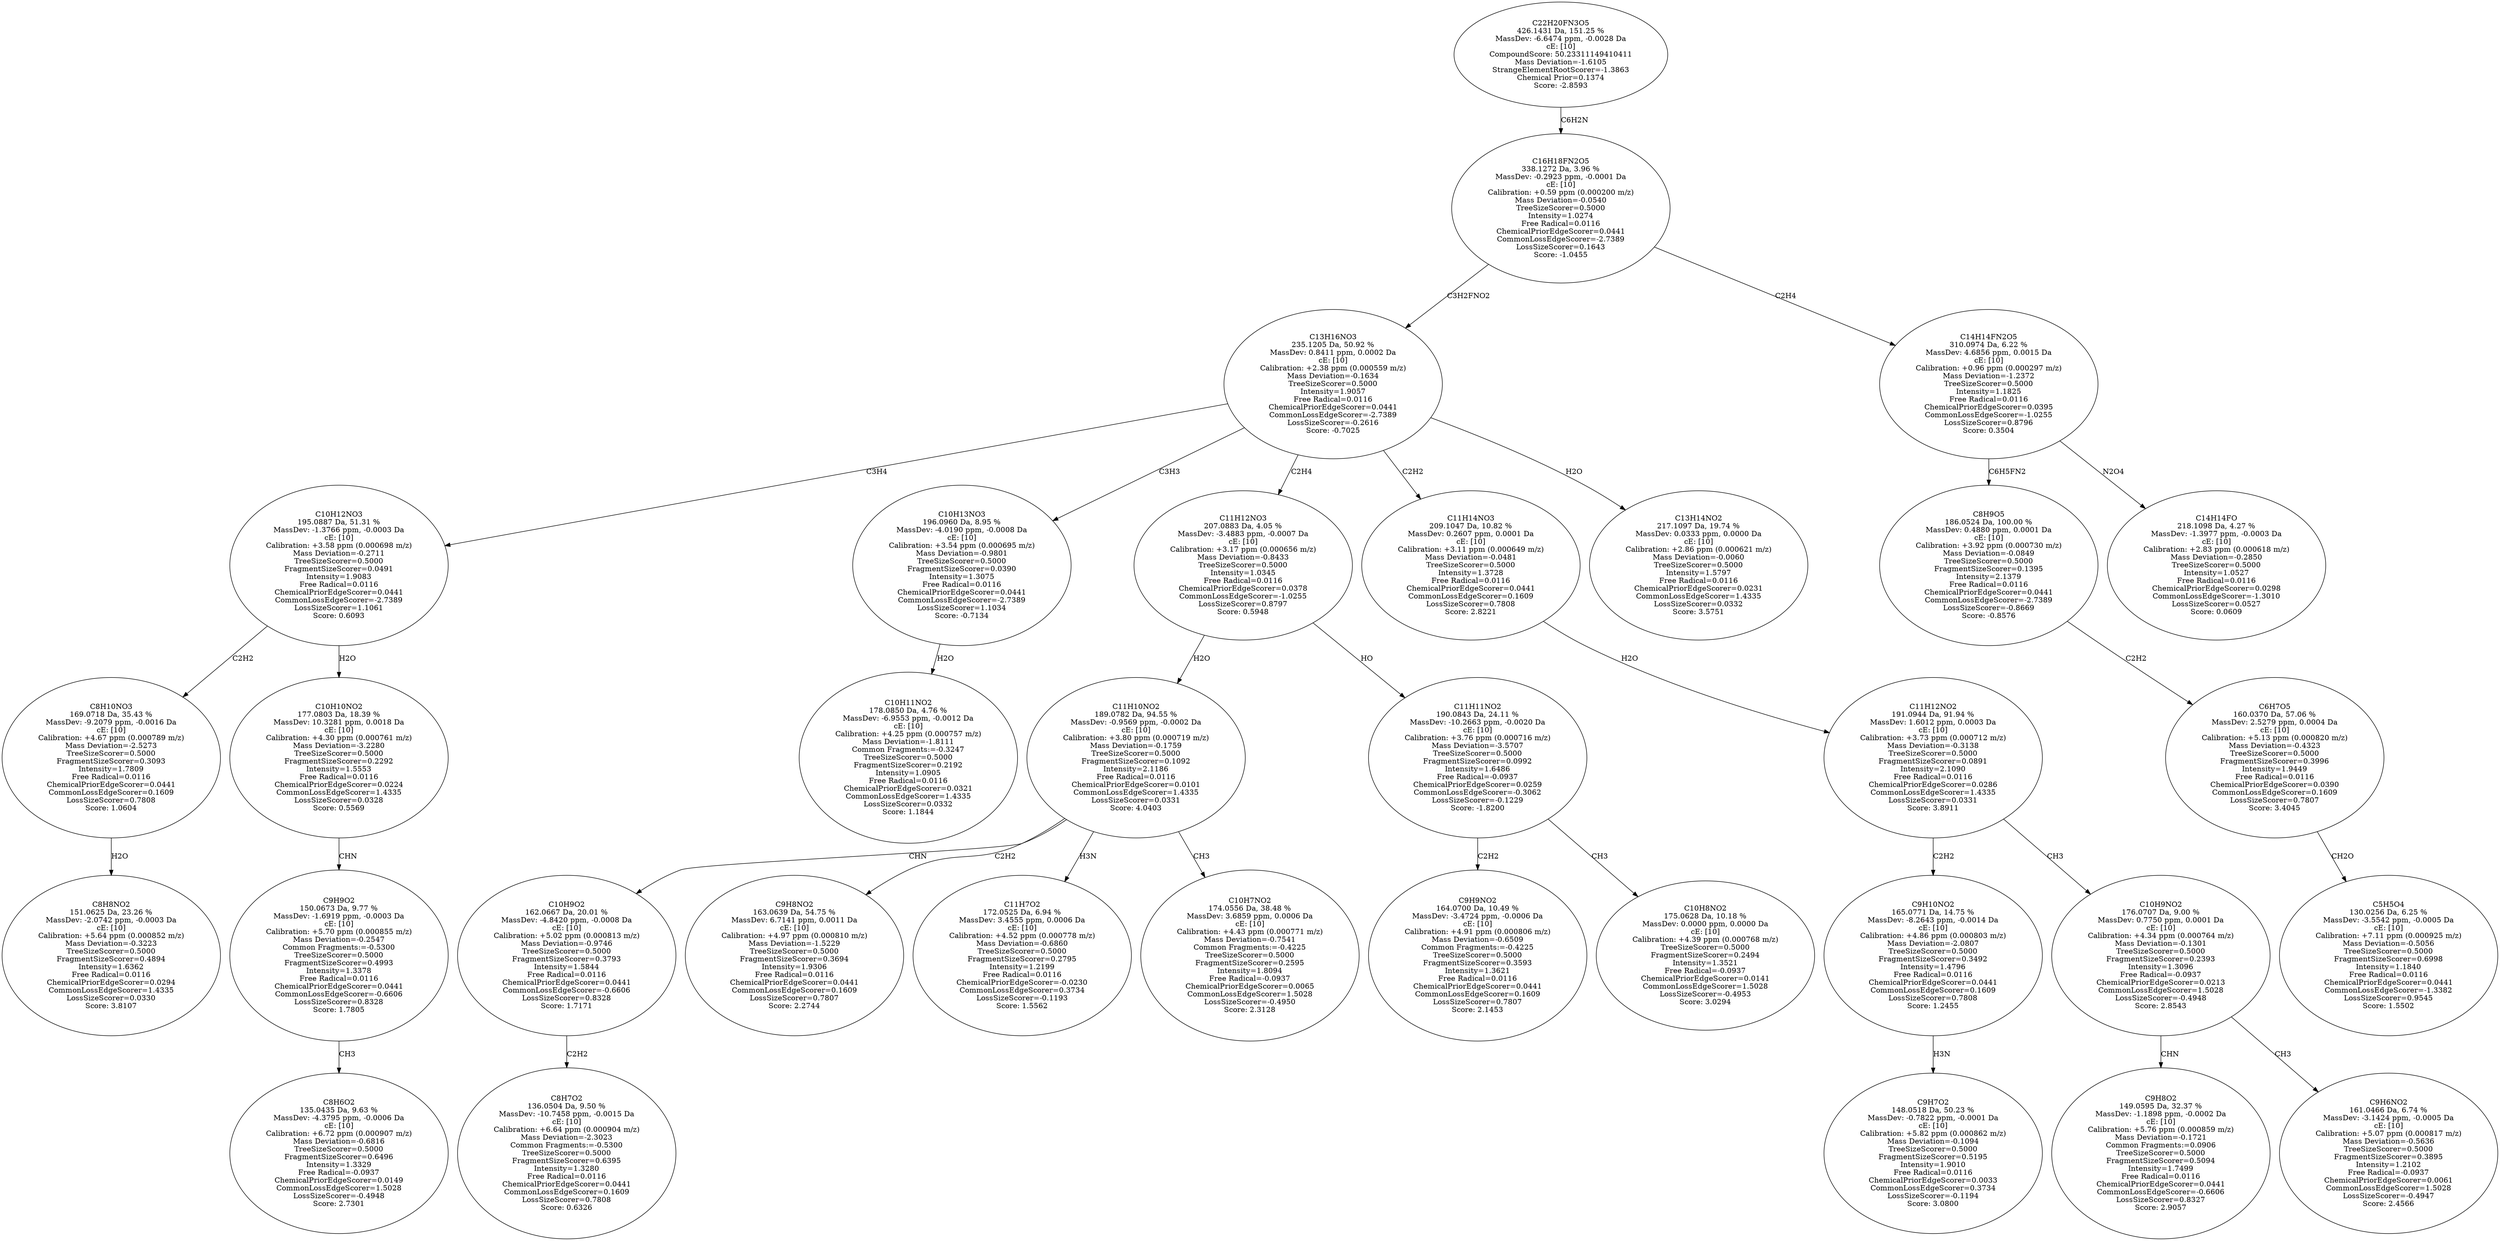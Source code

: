 strict digraph {
v1 [label="C8H8NO2\n151.0625 Da, 23.26 %\nMassDev: -2.0742 ppm, -0.0003 Da\ncE: [10]\nCalibration: +5.64 ppm (0.000852 m/z)\nMass Deviation=-0.3223\nTreeSizeScorer=0.5000\nFragmentSizeScorer=0.4894\nIntensity=1.6362\nFree Radical=0.0116\nChemicalPriorEdgeScorer=0.0294\nCommonLossEdgeScorer=1.4335\nLossSizeScorer=0.0330\nScore: 3.8107"];
v2 [label="C8H10NO3\n169.0718 Da, 35.43 %\nMassDev: -9.2079 ppm, -0.0016 Da\ncE: [10]\nCalibration: +4.67 ppm (0.000789 m/z)\nMass Deviation=-2.5273\nTreeSizeScorer=0.5000\nFragmentSizeScorer=0.3093\nIntensity=1.7809\nFree Radical=0.0116\nChemicalPriorEdgeScorer=0.0441\nCommonLossEdgeScorer=0.1609\nLossSizeScorer=0.7808\nScore: 1.0604"];
v3 [label="C8H6O2\n135.0435 Da, 9.63 %\nMassDev: -4.3795 ppm, -0.0006 Da\ncE: [10]\nCalibration: +6.72 ppm (0.000907 m/z)\nMass Deviation=-0.6816\nTreeSizeScorer=0.5000\nFragmentSizeScorer=0.6496\nIntensity=1.3329\nFree Radical=-0.0937\nChemicalPriorEdgeScorer=0.0149\nCommonLossEdgeScorer=1.5028\nLossSizeScorer=-0.4948\nScore: 2.7301"];
v4 [label="C9H9O2\n150.0673 Da, 9.77 %\nMassDev: -1.6919 ppm, -0.0003 Da\ncE: [10]\nCalibration: +5.70 ppm (0.000855 m/z)\nMass Deviation=-0.2547\nCommon Fragments:=-0.5300\nTreeSizeScorer=0.5000\nFragmentSizeScorer=0.4993\nIntensity=1.3378\nFree Radical=0.0116\nChemicalPriorEdgeScorer=0.0441\nCommonLossEdgeScorer=-0.6606\nLossSizeScorer=0.8328\nScore: 1.7805"];
v5 [label="C10H10NO2\n177.0803 Da, 18.39 %\nMassDev: 10.3281 ppm, 0.0018 Da\ncE: [10]\nCalibration: +4.30 ppm (0.000761 m/z)\nMass Deviation=-3.2280\nTreeSizeScorer=0.5000\nFragmentSizeScorer=0.2292\nIntensity=1.5553\nFree Radical=0.0116\nChemicalPriorEdgeScorer=0.0224\nCommonLossEdgeScorer=1.4335\nLossSizeScorer=0.0328\nScore: 0.5569"];
v6 [label="C10H12NO3\n195.0887 Da, 51.31 %\nMassDev: -1.3766 ppm, -0.0003 Da\ncE: [10]\nCalibration: +3.58 ppm (0.000698 m/z)\nMass Deviation=-0.2711\nTreeSizeScorer=0.5000\nFragmentSizeScorer=0.0491\nIntensity=1.9083\nFree Radical=0.0116\nChemicalPriorEdgeScorer=0.0441\nCommonLossEdgeScorer=-2.7389\nLossSizeScorer=1.1061\nScore: 0.6093"];
v7 [label="C10H11NO2\n178.0850 Da, 4.76 %\nMassDev: -6.9553 ppm, -0.0012 Da\ncE: [10]\nCalibration: +4.25 ppm (0.000757 m/z)\nMass Deviation=-1.8111\nCommon Fragments:=-0.3247\nTreeSizeScorer=0.5000\nFragmentSizeScorer=0.2192\nIntensity=1.0905\nFree Radical=0.0116\nChemicalPriorEdgeScorer=0.0321\nCommonLossEdgeScorer=1.4335\nLossSizeScorer=0.0332\nScore: 1.1844"];
v8 [label="C10H13NO3\n196.0960 Da, 8.95 %\nMassDev: -4.0190 ppm, -0.0008 Da\ncE: [10]\nCalibration: +3.54 ppm (0.000695 m/z)\nMass Deviation=-0.9801\nTreeSizeScorer=0.5000\nFragmentSizeScorer=0.0390\nIntensity=1.3075\nFree Radical=0.0116\nChemicalPriorEdgeScorer=0.0441\nCommonLossEdgeScorer=-2.7389\nLossSizeScorer=1.1034\nScore: -0.7134"];
v9 [label="C8H7O2\n136.0504 Da, 9.50 %\nMassDev: -10.7458 ppm, -0.0015 Da\ncE: [10]\nCalibration: +6.64 ppm (0.000904 m/z)\nMass Deviation=-2.3023\nCommon Fragments:=-0.5300\nTreeSizeScorer=0.5000\nFragmentSizeScorer=0.6395\nIntensity=1.3280\nFree Radical=0.0116\nChemicalPriorEdgeScorer=0.0441\nCommonLossEdgeScorer=0.1609\nLossSizeScorer=0.7808\nScore: 0.6326"];
v10 [label="C10H9O2\n162.0667 Da, 20.01 %\nMassDev: -4.8420 ppm, -0.0008 Da\ncE: [10]\nCalibration: +5.02 ppm (0.000813 m/z)\nMass Deviation=-0.9746\nTreeSizeScorer=0.5000\nFragmentSizeScorer=0.3793\nIntensity=1.5844\nFree Radical=0.0116\nChemicalPriorEdgeScorer=0.0441\nCommonLossEdgeScorer=-0.6606\nLossSizeScorer=0.8328\nScore: 1.7171"];
v11 [label="C9H8NO2\n163.0639 Da, 54.75 %\nMassDev: 6.7141 ppm, 0.0011 Da\ncE: [10]\nCalibration: +4.97 ppm (0.000810 m/z)\nMass Deviation=-1.5229\nTreeSizeScorer=0.5000\nFragmentSizeScorer=0.3694\nIntensity=1.9306\nFree Radical=0.0116\nChemicalPriorEdgeScorer=0.0441\nCommonLossEdgeScorer=0.1609\nLossSizeScorer=0.7807\nScore: 2.2744"];
v12 [label="C11H7O2\n172.0525 Da, 6.94 %\nMassDev: 3.4555 ppm, 0.0006 Da\ncE: [10]\nCalibration: +4.52 ppm (0.000778 m/z)\nMass Deviation=-0.6860\nTreeSizeScorer=0.5000\nFragmentSizeScorer=0.2795\nIntensity=1.2199\nFree Radical=0.0116\nChemicalPriorEdgeScorer=-0.0230\nCommonLossEdgeScorer=0.3734\nLossSizeScorer=-0.1193\nScore: 1.5562"];
v13 [label="C10H7NO2\n174.0556 Da, 38.48 %\nMassDev: 3.6859 ppm, 0.0006 Da\ncE: [10]\nCalibration: +4.43 ppm (0.000771 m/z)\nMass Deviation=-0.7541\nCommon Fragments:=-0.4225\nTreeSizeScorer=0.5000\nFragmentSizeScorer=0.2595\nIntensity=1.8094\nFree Radical=-0.0937\nChemicalPriorEdgeScorer=0.0065\nCommonLossEdgeScorer=1.5028\nLossSizeScorer=-0.4950\nScore: 2.3128"];
v14 [label="C11H10NO2\n189.0782 Da, 94.55 %\nMassDev: -0.9569 ppm, -0.0002 Da\ncE: [10]\nCalibration: +3.80 ppm (0.000719 m/z)\nMass Deviation=-0.1759\nTreeSizeScorer=0.5000\nFragmentSizeScorer=0.1092\nIntensity=2.1186\nFree Radical=0.0116\nChemicalPriorEdgeScorer=0.0101\nCommonLossEdgeScorer=1.4335\nLossSizeScorer=0.0331\nScore: 4.0403"];
v15 [label="C9H9NO2\n164.0700 Da, 10.49 %\nMassDev: -3.4724 ppm, -0.0006 Da\ncE: [10]\nCalibration: +4.91 ppm (0.000806 m/z)\nMass Deviation=-0.6509\nCommon Fragments:=-0.4225\nTreeSizeScorer=0.5000\nFragmentSizeScorer=0.3593\nIntensity=1.3621\nFree Radical=0.0116\nChemicalPriorEdgeScorer=0.0441\nCommonLossEdgeScorer=0.1609\nLossSizeScorer=0.7807\nScore: 2.1453"];
v16 [label="C10H8NO2\n175.0628 Da, 10.18 %\nMassDev: 0.0000 ppm, 0.0000 Da\ncE: [10]\nCalibration: +4.39 ppm (0.000768 m/z)\nTreeSizeScorer=0.5000\nFragmentSizeScorer=0.2494\nIntensity=1.3521\nFree Radical=-0.0937\nChemicalPriorEdgeScorer=0.0141\nCommonLossEdgeScorer=1.5028\nLossSizeScorer=-0.4953\nScore: 3.0294"];
v17 [label="C11H11NO2\n190.0843 Da, 24.11 %\nMassDev: -10.2663 ppm, -0.0020 Da\ncE: [10]\nCalibration: +3.76 ppm (0.000716 m/z)\nMass Deviation=-3.5707\nTreeSizeScorer=0.5000\nFragmentSizeScorer=0.0992\nIntensity=1.6486\nFree Radical=-0.0937\nChemicalPriorEdgeScorer=0.0259\nCommonLossEdgeScorer=-0.3062\nLossSizeScorer=-0.1229\nScore: -1.8200"];
v18 [label="C11H12NO3\n207.0883 Da, 4.05 %\nMassDev: -3.4883 ppm, -0.0007 Da\ncE: [10]\nCalibration: +3.17 ppm (0.000656 m/z)\nMass Deviation=-0.8433\nTreeSizeScorer=0.5000\nIntensity=1.0345\nFree Radical=0.0116\nChemicalPriorEdgeScorer=0.0378\nCommonLossEdgeScorer=-1.0255\nLossSizeScorer=0.8797\nScore: 0.5948"];
v19 [label="C9H7O2\n148.0518 Da, 50.23 %\nMassDev: -0.7822 ppm, -0.0001 Da\ncE: [10]\nCalibration: +5.82 ppm (0.000862 m/z)\nMass Deviation=-0.1094\nTreeSizeScorer=0.5000\nFragmentSizeScorer=0.5195\nIntensity=1.9010\nFree Radical=0.0116\nChemicalPriorEdgeScorer=0.0033\nCommonLossEdgeScorer=0.3734\nLossSizeScorer=-0.1194\nScore: 3.0800"];
v20 [label="C9H10NO2\n165.0771 Da, 14.75 %\nMassDev: -8.2643 ppm, -0.0014 Da\ncE: [10]\nCalibration: +4.86 ppm (0.000803 m/z)\nMass Deviation=-2.0807\nTreeSizeScorer=0.5000\nFragmentSizeScorer=0.3492\nIntensity=1.4796\nFree Radical=0.0116\nChemicalPriorEdgeScorer=0.0441\nCommonLossEdgeScorer=0.1609\nLossSizeScorer=0.7808\nScore: 1.2455"];
v21 [label="C9H8O2\n149.0595 Da, 32.37 %\nMassDev: -1.1898 ppm, -0.0002 Da\ncE: [10]\nCalibration: +5.76 ppm (0.000859 m/z)\nMass Deviation=-0.1721\nCommon Fragments:=0.0906\nTreeSizeScorer=0.5000\nFragmentSizeScorer=0.5094\nIntensity=1.7499\nFree Radical=0.0116\nChemicalPriorEdgeScorer=0.0441\nCommonLossEdgeScorer=-0.6606\nLossSizeScorer=0.8327\nScore: 2.9057"];
v22 [label="C9H6NO2\n161.0466 Da, 6.74 %\nMassDev: -3.1424 ppm, -0.0005 Da\ncE: [10]\nCalibration: +5.07 ppm (0.000817 m/z)\nMass Deviation=-0.5636\nTreeSizeScorer=0.5000\nFragmentSizeScorer=0.3895\nIntensity=1.2102\nFree Radical=-0.0937\nChemicalPriorEdgeScorer=0.0061\nCommonLossEdgeScorer=1.5028\nLossSizeScorer=-0.4947\nScore: 2.4566"];
v23 [label="C10H9NO2\n176.0707 Da, 9.00 %\nMassDev: 0.7750 ppm, 0.0001 Da\ncE: [10]\nCalibration: +4.34 ppm (0.000764 m/z)\nMass Deviation=-0.1301\nTreeSizeScorer=0.5000\nFragmentSizeScorer=0.2393\nIntensity=1.3096\nFree Radical=-0.0937\nChemicalPriorEdgeScorer=0.0213\nCommonLossEdgeScorer=1.5028\nLossSizeScorer=-0.4948\nScore: 2.8543"];
v24 [label="C11H12NO2\n191.0944 Da, 91.94 %\nMassDev: 1.6012 ppm, 0.0003 Da\ncE: [10]\nCalibration: +3.73 ppm (0.000712 m/z)\nMass Deviation=-0.3138\nTreeSizeScorer=0.5000\nFragmentSizeScorer=0.0891\nIntensity=2.1090\nFree Radical=0.0116\nChemicalPriorEdgeScorer=0.0286\nCommonLossEdgeScorer=1.4335\nLossSizeScorer=0.0331\nScore: 3.8911"];
v25 [label="C11H14NO3\n209.1047 Da, 10.82 %\nMassDev: 0.2607 ppm, 0.0001 Da\ncE: [10]\nCalibration: +3.11 ppm (0.000649 m/z)\nMass Deviation=-0.0481\nTreeSizeScorer=0.5000\nIntensity=1.3728\nFree Radical=0.0116\nChemicalPriorEdgeScorer=0.0441\nCommonLossEdgeScorer=0.1609\nLossSizeScorer=0.7808\nScore: 2.8221"];
v26 [label="C13H14NO2\n217.1097 Da, 19.74 %\nMassDev: 0.0333 ppm, 0.0000 Da\ncE: [10]\nCalibration: +2.86 ppm (0.000621 m/z)\nMass Deviation=-0.0060\nTreeSizeScorer=0.5000\nIntensity=1.5797\nFree Radical=0.0116\nChemicalPriorEdgeScorer=0.0231\nCommonLossEdgeScorer=1.4335\nLossSizeScorer=0.0332\nScore: 3.5751"];
v27 [label="C13H16NO3\n235.1205 Da, 50.92 %\nMassDev: 0.8411 ppm, 0.0002 Da\ncE: [10]\nCalibration: +2.38 ppm (0.000559 m/z)\nMass Deviation=-0.1634\nTreeSizeScorer=0.5000\nIntensity=1.9057\nFree Radical=0.0116\nChemicalPriorEdgeScorer=0.0441\nCommonLossEdgeScorer=-2.7389\nLossSizeScorer=-0.2616\nScore: -0.7025"];
v28 [label="C5H5O4\n130.0256 Da, 6.25 %\nMassDev: -3.5542 ppm, -0.0005 Da\ncE: [10]\nCalibration: +7.11 ppm (0.000925 m/z)\nMass Deviation=-0.5056\nTreeSizeScorer=0.5000\nFragmentSizeScorer=0.6998\nIntensity=1.1840\nFree Radical=0.0116\nChemicalPriorEdgeScorer=0.0441\nCommonLossEdgeScorer=-1.3382\nLossSizeScorer=0.9545\nScore: 1.5502"];
v29 [label="C6H7O5\n160.0370 Da, 57.06 %\nMassDev: 2.5279 ppm, 0.0004 Da\ncE: [10]\nCalibration: +5.13 ppm (0.000820 m/z)\nMass Deviation=-0.4323\nTreeSizeScorer=0.5000\nFragmentSizeScorer=0.3996\nIntensity=1.9449\nFree Radical=0.0116\nChemicalPriorEdgeScorer=0.0390\nCommonLossEdgeScorer=0.1609\nLossSizeScorer=0.7807\nScore: 3.4045"];
v30 [label="C8H9O5\n186.0524 Da, 100.00 %\nMassDev: 0.4880 ppm, 0.0001 Da\ncE: [10]\nCalibration: +3.92 ppm (0.000730 m/z)\nMass Deviation=-0.0849\nTreeSizeScorer=0.5000\nFragmentSizeScorer=0.1395\nIntensity=2.1379\nFree Radical=0.0116\nChemicalPriorEdgeScorer=0.0441\nCommonLossEdgeScorer=-2.7389\nLossSizeScorer=-0.8669\nScore: -0.8576"];
v31 [label="C14H14FO\n218.1098 Da, 4.27 %\nMassDev: -1.3977 ppm, -0.0003 Da\ncE: [10]\nCalibration: +2.83 ppm (0.000618 m/z)\nMass Deviation=-0.2850\nTreeSizeScorer=0.5000\nIntensity=1.0527\nFree Radical=0.0116\nChemicalPriorEdgeScorer=0.0298\nCommonLossEdgeScorer=-1.3010\nLossSizeScorer=0.0527\nScore: 0.0609"];
v32 [label="C14H14FN2O5\n310.0974 Da, 6.22 %\nMassDev: 4.6856 ppm, 0.0015 Da\ncE: [10]\nCalibration: +0.96 ppm (0.000297 m/z)\nMass Deviation=-1.2372\nTreeSizeScorer=0.5000\nIntensity=1.1825\nFree Radical=0.0116\nChemicalPriorEdgeScorer=0.0395\nCommonLossEdgeScorer=-1.0255\nLossSizeScorer=0.8796\nScore: 0.3504"];
v33 [label="C16H18FN2O5\n338.1272 Da, 3.96 %\nMassDev: -0.2923 ppm, -0.0001 Da\ncE: [10]\nCalibration: +0.59 ppm (0.000200 m/z)\nMass Deviation=-0.0540\nTreeSizeScorer=0.5000\nIntensity=1.0274\nFree Radical=0.0116\nChemicalPriorEdgeScorer=0.0441\nCommonLossEdgeScorer=-2.7389\nLossSizeScorer=0.1643\nScore: -1.0455"];
v34 [label="C22H20FN3O5\n426.1431 Da, 151.25 %\nMassDev: -6.6474 ppm, -0.0028 Da\ncE: [10]\nCompoundScore: 50.23311149410411\nMass Deviation=-1.6105\nStrangeElementRootScorer=-1.3863\nChemical Prior=0.1374\nScore: -2.8593"];
v2 -> v1 [label="H2O"];
v6 -> v2 [label="C2H2"];
v4 -> v3 [label="CH3"];
v5 -> v4 [label="CHN"];
v6 -> v5 [label="H2O"];
v27 -> v6 [label="C3H4"];
v8 -> v7 [label="H2O"];
v27 -> v8 [label="C3H3"];
v10 -> v9 [label="C2H2"];
v14 -> v10 [label="CHN"];
v14 -> v11 [label="C2H2"];
v14 -> v12 [label="H3N"];
v14 -> v13 [label="CH3"];
v18 -> v14 [label="H2O"];
v17 -> v15 [label="C2H2"];
v17 -> v16 [label="CH3"];
v18 -> v17 [label="HO"];
v27 -> v18 [label="C2H4"];
v20 -> v19 [label="H3N"];
v24 -> v20 [label="C2H2"];
v23 -> v21 [label="CHN"];
v23 -> v22 [label="CH3"];
v24 -> v23 [label="CH3"];
v25 -> v24 [label="H2O"];
v27 -> v25 [label="C2H2"];
v27 -> v26 [label="H2O"];
v33 -> v27 [label="C3H2FNO2"];
v29 -> v28 [label="CH2O"];
v30 -> v29 [label="C2H2"];
v32 -> v30 [label="C6H5FN2"];
v32 -> v31 [label="N2O4"];
v33 -> v32 [label="C2H4"];
v34 -> v33 [label="C6H2N"];
}